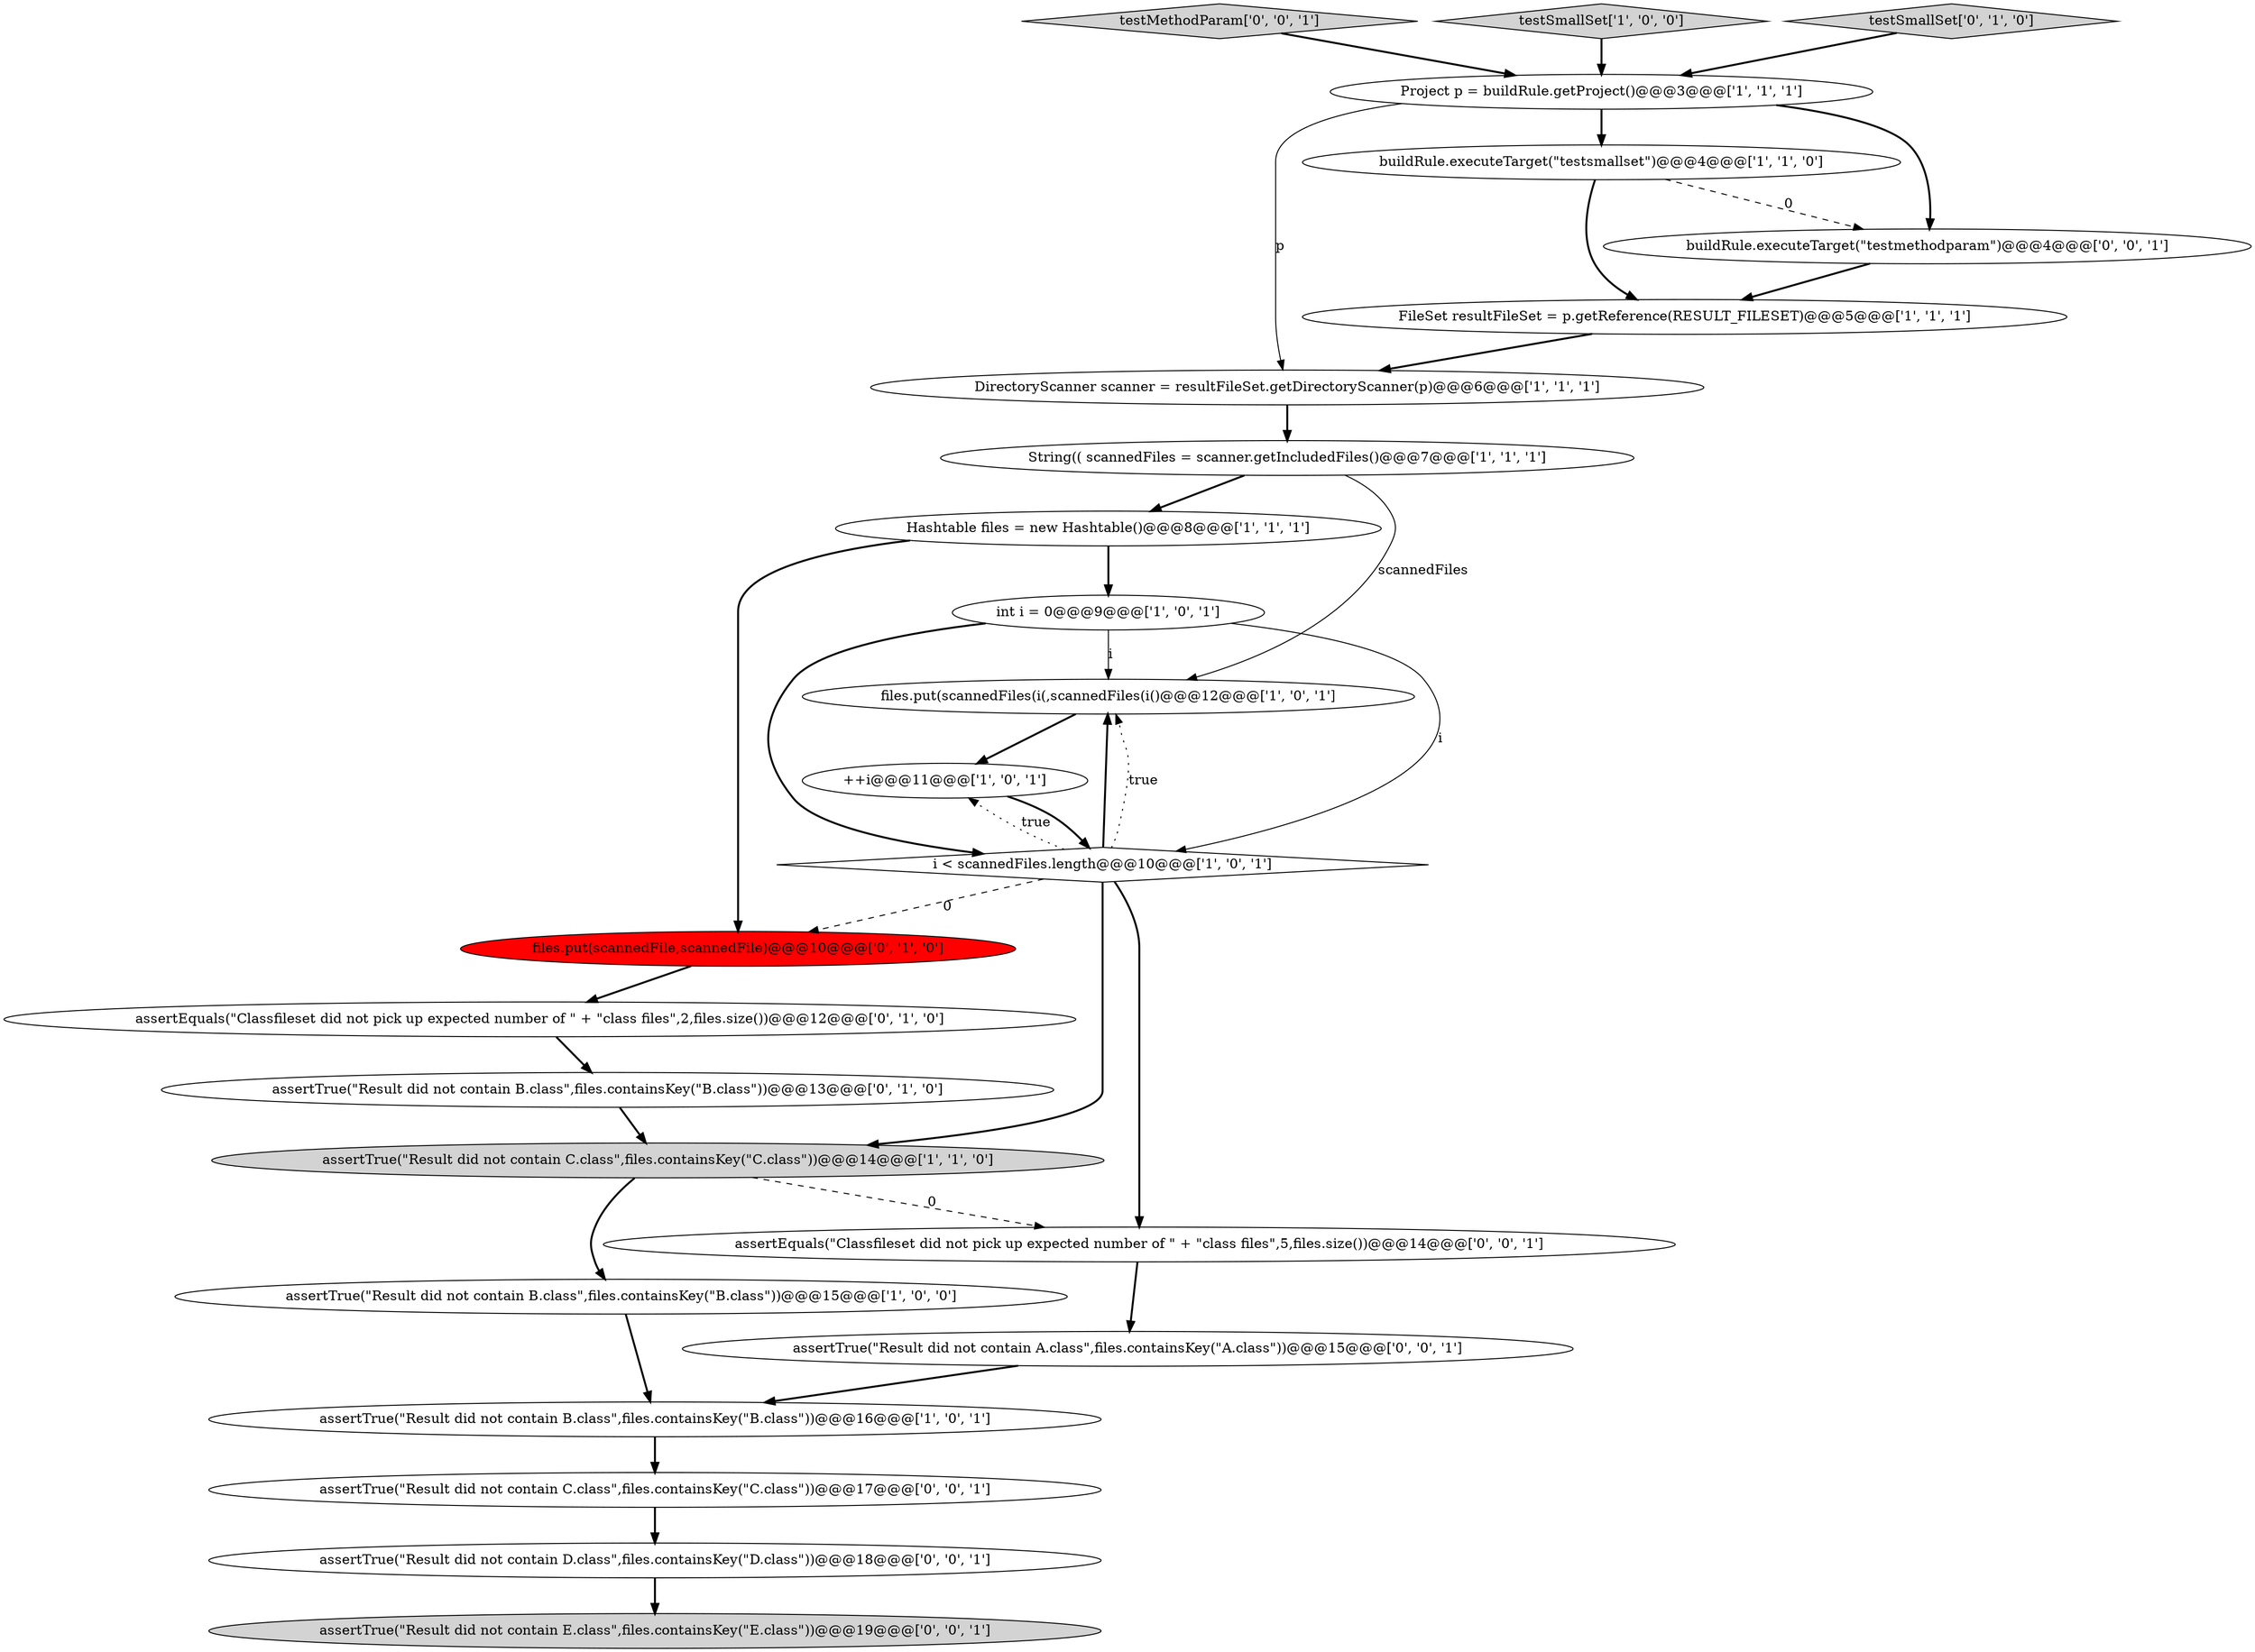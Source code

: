 digraph {
1 [style = filled, label = "String(( scannedFiles = scanner.getIncludedFiles()@@@7@@@['1', '1', '1']", fillcolor = white, shape = ellipse image = "AAA0AAABBB1BBB"];
13 [style = filled, label = "assertTrue(\"Result did not contain C.class\",files.containsKey(\"C.class\"))@@@14@@@['1', '1', '0']", fillcolor = lightgray, shape = ellipse image = "AAA0AAABBB1BBB"];
19 [style = filled, label = "assertTrue(\"Result did not contain E.class\",files.containsKey(\"E.class\"))@@@19@@@['0', '0', '1']", fillcolor = lightgray, shape = ellipse image = "AAA0AAABBB3BBB"];
0 [style = filled, label = "assertTrue(\"Result did not contain B.class\",files.containsKey(\"B.class\"))@@@15@@@['1', '0', '0']", fillcolor = white, shape = ellipse image = "AAA0AAABBB1BBB"];
18 [style = filled, label = "assertEquals(\"Classfileset did not pick up expected number of \" + \"class files\",5,files.size())@@@14@@@['0', '0', '1']", fillcolor = white, shape = ellipse image = "AAA0AAABBB3BBB"];
24 [style = filled, label = "testMethodParam['0', '0', '1']", fillcolor = lightgray, shape = diamond image = "AAA0AAABBB3BBB"];
22 [style = filled, label = "assertTrue(\"Result did not contain C.class\",files.containsKey(\"C.class\"))@@@17@@@['0', '0', '1']", fillcolor = white, shape = ellipse image = "AAA0AAABBB3BBB"];
7 [style = filled, label = "testSmallSet['1', '0', '0']", fillcolor = lightgray, shape = diamond image = "AAA0AAABBB1BBB"];
14 [style = filled, label = "testSmallSet['0', '1', '0']", fillcolor = lightgray, shape = diamond image = "AAA0AAABBB2BBB"];
10 [style = filled, label = "assertTrue(\"Result did not contain B.class\",files.containsKey(\"B.class\"))@@@16@@@['1', '0', '1']", fillcolor = white, shape = ellipse image = "AAA0AAABBB1BBB"];
17 [style = filled, label = "assertTrue(\"Result did not contain B.class\",files.containsKey(\"B.class\"))@@@13@@@['0', '1', '0']", fillcolor = white, shape = ellipse image = "AAA0AAABBB2BBB"];
23 [style = filled, label = "assertTrue(\"Result did not contain A.class\",files.containsKey(\"A.class\"))@@@15@@@['0', '0', '1']", fillcolor = white, shape = ellipse image = "AAA0AAABBB3BBB"];
9 [style = filled, label = "Hashtable files = new Hashtable()@@@8@@@['1', '1', '1']", fillcolor = white, shape = ellipse image = "AAA0AAABBB1BBB"];
15 [style = filled, label = "files.put(scannedFile,scannedFile)@@@10@@@['0', '1', '0']", fillcolor = red, shape = ellipse image = "AAA1AAABBB2BBB"];
20 [style = filled, label = "buildRule.executeTarget(\"testmethodparam\")@@@4@@@['0', '0', '1']", fillcolor = white, shape = ellipse image = "AAA0AAABBB3BBB"];
3 [style = filled, label = "files.put(scannedFiles(i(,scannedFiles(i()@@@12@@@['1', '0', '1']", fillcolor = white, shape = ellipse image = "AAA0AAABBB1BBB"];
8 [style = filled, label = "Project p = buildRule.getProject()@@@3@@@['1', '1', '1']", fillcolor = white, shape = ellipse image = "AAA0AAABBB1BBB"];
21 [style = filled, label = "assertTrue(\"Result did not contain D.class\",files.containsKey(\"D.class\"))@@@18@@@['0', '0', '1']", fillcolor = white, shape = ellipse image = "AAA0AAABBB3BBB"];
6 [style = filled, label = "FileSet resultFileSet = p.getReference(RESULT_FILESET)@@@5@@@['1', '1', '1']", fillcolor = white, shape = ellipse image = "AAA0AAABBB1BBB"];
5 [style = filled, label = "DirectoryScanner scanner = resultFileSet.getDirectoryScanner(p)@@@6@@@['1', '1', '1']", fillcolor = white, shape = ellipse image = "AAA0AAABBB1BBB"];
11 [style = filled, label = "i < scannedFiles.length@@@10@@@['1', '0', '1']", fillcolor = white, shape = diamond image = "AAA0AAABBB1BBB"];
2 [style = filled, label = "++i@@@11@@@['1', '0', '1']", fillcolor = white, shape = ellipse image = "AAA0AAABBB1BBB"];
12 [style = filled, label = "buildRule.executeTarget(\"testsmallset\")@@@4@@@['1', '1', '0']", fillcolor = white, shape = ellipse image = "AAA0AAABBB1BBB"];
16 [style = filled, label = "assertEquals(\"Classfileset did not pick up expected number of \" + \"class files\",2,files.size())@@@12@@@['0', '1', '0']", fillcolor = white, shape = ellipse image = "AAA0AAABBB2BBB"];
4 [style = filled, label = "int i = 0@@@9@@@['1', '0', '1']", fillcolor = white, shape = ellipse image = "AAA0AAABBB1BBB"];
10->22 [style = bold, label=""];
4->11 [style = solid, label="i"];
12->20 [style = dashed, label="0"];
18->23 [style = bold, label=""];
21->19 [style = bold, label=""];
11->15 [style = dashed, label="0"];
9->4 [style = bold, label=""];
22->21 [style = bold, label=""];
4->3 [style = solid, label="i"];
16->17 [style = bold, label=""];
20->6 [style = bold, label=""];
7->8 [style = bold, label=""];
12->6 [style = bold, label=""];
15->16 [style = bold, label=""];
11->18 [style = bold, label=""];
1->9 [style = bold, label=""];
5->1 [style = bold, label=""];
6->5 [style = bold, label=""];
0->10 [style = bold, label=""];
11->2 [style = dotted, label="true"];
8->20 [style = bold, label=""];
3->2 [style = bold, label=""];
11->3 [style = bold, label=""];
1->3 [style = solid, label="scannedFiles"];
9->15 [style = bold, label=""];
11->13 [style = bold, label=""];
23->10 [style = bold, label=""];
17->13 [style = bold, label=""];
14->8 [style = bold, label=""];
24->8 [style = bold, label=""];
13->18 [style = dashed, label="0"];
8->5 [style = solid, label="p"];
4->11 [style = bold, label=""];
11->3 [style = dotted, label="true"];
2->11 [style = bold, label=""];
8->12 [style = bold, label=""];
13->0 [style = bold, label=""];
}
